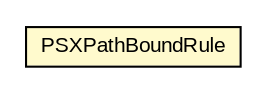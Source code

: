 #!/usr/local/bin/dot
#
# Class diagram 
# Generated by UMLGraph version 5.1 (http://www.umlgraph.org/)
#

digraph G {
	edge [fontname="arial",fontsize=10,labelfontname="arial",labelfontsize=10];
	node [fontname="arial",fontsize=10,shape=plaintext];
	nodesep=0.25;
	ranksep=0.5;
	// com.helger.schematron.pure.bound.xpath.PSXPathBoundRule
	c5125 [label=<<table title="com.helger.schematron.pure.bound.xpath.PSXPathBoundRule" border="0" cellborder="1" cellspacing="0" cellpadding="2" port="p" bgcolor="lemonChiffon" href="./PSXPathBoundRule.html">
		<tr><td><table border="0" cellspacing="0" cellpadding="1">
<tr><td align="center" balign="center"> PSXPathBoundRule </td></tr>
		</table></td></tr>
		</table>>, fontname="arial", fontcolor="black", fontsize=10.0];
}


